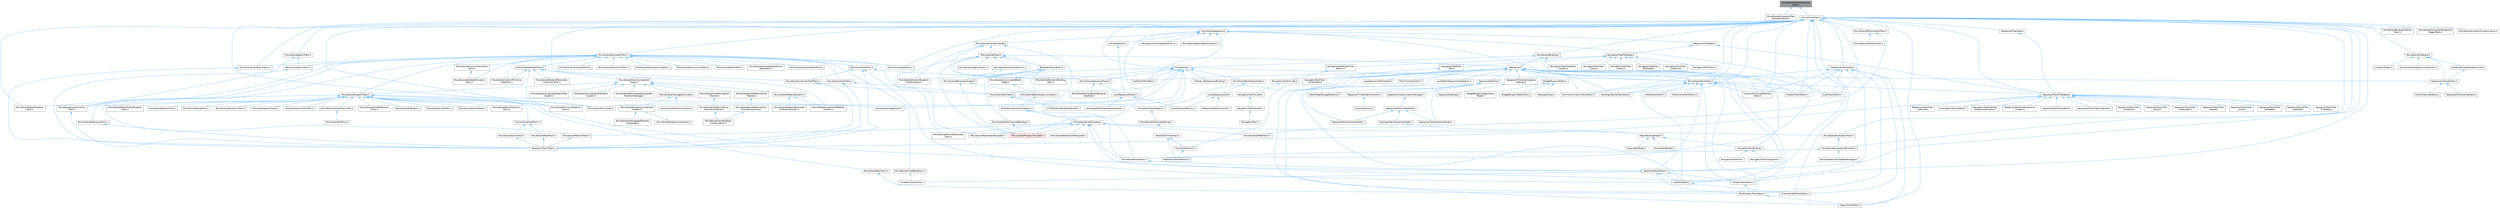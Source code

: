digraph "MovieSceneTrackEvaluationField.h"
{
 // INTERACTIVE_SVG=YES
 // LATEX_PDF_SIZE
  bgcolor="transparent";
  edge [fontname=Helvetica,fontsize=10,labelfontname=Helvetica,labelfontsize=10];
  node [fontname=Helvetica,fontsize=10,shape=box,height=0.2,width=0.4];
  Node1 [id="Node000001",label="MovieSceneTrackEvaluation\lField.h",height=0.2,width=0.4,color="gray40", fillcolor="grey60", style="filled", fontcolor="black",tooltip=" "];
  Node1 -> Node2 [id="edge1_Node000001_Node000002",dir="back",color="steelblue1",style="solid",tooltip=" "];
  Node2 [id="Node000002",label="MovieSceneEvaluationTree\lPopulationRules.h",height=0.2,width=0.4,color="grey40", fillcolor="white", style="filled",URL="$dc/dcc/MovieSceneEvaluationTreePopulationRules_8h.html",tooltip=" "];
  Node1 -> Node3 [id="edge2_Node000001_Node000003",dir="back",color="steelblue1",style="solid",tooltip=" "];
  Node3 [id="Node000003",label="MovieSceneTrack.h",height=0.2,width=0.4,color="grey40", fillcolor="white", style="filled",URL="$d6/db2/MovieSceneTrack_8h.html",tooltip=" "];
  Node3 -> Node4 [id="edge3_Node000003_Node000004",dir="back",color="steelblue1",style="solid",tooltip=" "];
  Node4 [id="Node000004",label="AudioTrackEditor.h",height=0.2,width=0.4,color="grey40", fillcolor="white", style="filled",URL="$dd/d96/AudioTrackEditor_8h.html",tooltip=" "];
  Node3 -> Node5 [id="edge4_Node000003_Node000005",dir="back",color="steelblue1",style="solid",tooltip=" "];
  Node5 [id="Node000005",label="BindingLifetimeTrackEditor.h",height=0.2,width=0.4,color="grey40", fillcolor="white", style="filled",URL="$db/d3c/BindingLifetimeTrackEditor_8h.html",tooltip=" "];
  Node3 -> Node6 [id="edge5_Node000003_Node000006",dir="back",color="steelblue1",style="solid",tooltip=" "];
  Node6 [id="Node000006",label="CinematicShotTrackEditor.h",height=0.2,width=0.4,color="grey40", fillcolor="white", style="filled",URL="$d3/d0c/CinematicShotTrackEditor_8h.html",tooltip=" "];
  Node3 -> Node7 [id="edge6_Node000003_Node000007",dir="back",color="steelblue1",style="solid",tooltip=" "];
  Node7 [id="Node000007",label="CommonAnimationTrackEditor.h",height=0.2,width=0.4,color="grey40", fillcolor="white", style="filled",URL="$d9/d6e/CommonAnimationTrackEditor_8h.html",tooltip=" "];
  Node3 -> Node8 [id="edge7_Node000003_Node000008",dir="back",color="steelblue1",style="solid",tooltip=" "];
  Node8 [id="Node000008",label="CustomPrimitiveDataTrack\lEditor.h",height=0.2,width=0.4,color="grey40", fillcolor="white", style="filled",URL="$dc/d8f/CustomPrimitiveDataTrackEditor_8h.html",tooltip=" "];
  Node3 -> Node9 [id="edge8_Node000003_Node000009",dir="back",color="steelblue1",style="solid",tooltip=" "];
  Node9 [id="Node000009",label="ISequencerTrackEditor.h",height=0.2,width=0.4,color="grey40", fillcolor="white", style="filled",URL="$df/dca/ISequencerTrackEditor_8h.html",tooltip=" "];
  Node9 -> Node4 [id="edge9_Node000009_Node000004",dir="back",color="steelblue1",style="solid",tooltip=" "];
  Node9 -> Node10 [id="edge10_Node000009_Node000010",dir="back",color="steelblue1",style="solid",tooltip=" "];
  Node10 [id="Node000010",label="BoolPropertyTrackEditor.h",height=0.2,width=0.4,color="grey40", fillcolor="white", style="filled",URL="$db/d07/BoolPropertyTrackEditor_8h.html",tooltip=" "];
  Node10 -> Node11 [id="edge11_Node000010_Node000011",dir="back",color="steelblue1",style="solid",tooltip=" "];
  Node11 [id="Node000011",label="SpawnTrackEditor.h",height=0.2,width=0.4,color="grey40", fillcolor="white", style="filled",URL="$d5/dac/SpawnTrackEditor_8h.html",tooltip=" "];
  Node9 -> Node6 [id="edge12_Node000009_Node000006",dir="back",color="steelblue1",style="solid",tooltip=" "];
  Node9 -> Node8 [id="edge13_Node000009_Node000008",dir="back",color="steelblue1",style="solid",tooltip=" "];
  Node9 -> Node12 [id="edge14_Node000009_Node000012",dir="back",color="steelblue1",style="solid",tooltip=" "];
  Node12 [id="Node000012",label="MaterialTrackEditor.h",height=0.2,width=0.4,color="grey40", fillcolor="white", style="filled",URL="$d1/d9f/MaterialTrackEditor_8h.html",tooltip=" "];
  Node9 -> Node13 [id="edge15_Node000009_Node000013",dir="back",color="steelblue1",style="solid",tooltip=" "];
  Node13 [id="Node000013",label="MovieSceneTrackEditor.h",height=0.2,width=0.4,color="grey40", fillcolor="white", style="filled",URL="$db/d6c/MovieSceneTrackEditor_8h.html",tooltip=" "];
  Node13 -> Node4 [id="edge16_Node000013_Node000004",dir="back",color="steelblue1",style="solid",tooltip=" "];
  Node13 -> Node5 [id="edge17_Node000013_Node000005",dir="back",color="steelblue1",style="solid",tooltip=" "];
  Node13 -> Node14 [id="edge18_Node000013_Node000014",dir="back",color="steelblue1",style="solid",tooltip=" "];
  Node14 [id="Node000014",label="ChaosCacheTrackEditor.h",height=0.2,width=0.4,color="grey40", fillcolor="white", style="filled",URL="$db/d36/ChaosCacheTrackEditor_8h.html",tooltip=" "];
  Node13 -> Node7 [id="edge19_Node000013_Node000007",dir="back",color="steelblue1",style="solid",tooltip=" "];
  Node13 -> Node8 [id="edge20_Node000013_Node000008",dir="back",color="steelblue1",style="solid",tooltip=" "];
  Node13 -> Node15 [id="edge21_Node000013_Node000015",dir="back",color="steelblue1",style="solid",tooltip=" "];
  Node15 [id="Node000015",label="KeyframeTrackEditor.h",height=0.2,width=0.4,color="grey40", fillcolor="white", style="filled",URL="$dd/d47/KeyframeTrackEditor_8h.html",tooltip=" "];
  Node15 -> Node10 [id="edge22_Node000015_Node000010",dir="back",color="steelblue1",style="solid",tooltip=" "];
  Node15 -> Node16 [id="edge23_Node000015_Node000016",dir="back",color="steelblue1",style="solid",tooltip=" "];
  Node16 [id="Node000016",label="PropertyTrackEditor.h",height=0.2,width=0.4,color="grey40", fillcolor="white", style="filled",URL="$da/d9a/PropertyTrackEditor_8h.html",tooltip=" "];
  Node16 -> Node10 [id="edge24_Node000016_Node000010",dir="back",color="steelblue1",style="solid",tooltip=" "];
  Node15 -> Node17 [id="edge25_Node000015_Node000017",dir="back",color="steelblue1",style="solid",tooltip=" "];
  Node17 [id="Node000017",label="SubTrackEditor.h",height=0.2,width=0.4,color="grey40", fillcolor="white", style="filled",URL="$d8/d5b/SubTrackEditor_8h.html",tooltip=" "];
  Node17 -> Node6 [id="edge26_Node000017_Node000006",dir="back",color="steelblue1",style="solid",tooltip=" "];
  Node15 -> Node18 [id="edge27_Node000015_Node000018",dir="back",color="steelblue1",style="solid",tooltip=" "];
  Node18 [id="Node000018",label="TimeWarpTrackEditor.h",height=0.2,width=0.4,color="grey40", fillcolor="white", style="filled",URL="$dc/d2e/TimeWarpTrackEditor_8h.html",tooltip=" "];
  Node13 -> Node12 [id="edge28_Node000013_Node000012",dir="back",color="steelblue1",style="solid",tooltip=" "];
  Node13 -> Node19 [id="edge29_Node000013_Node000019",dir="back",color="steelblue1",style="solid",tooltip=" "];
  Node19 [id="Node000019",label="MediaTrackEditor.h",height=0.2,width=0.4,color="grey40", fillcolor="white", style="filled",URL="$d0/d41/MediaTrackEditor_8h.html",tooltip=" "];
  Node13 -> Node16 [id="edge30_Node000013_Node000016",dir="back",color="steelblue1",style="solid",tooltip=" "];
  Node13 -> Node20 [id="edge31_Node000013_Node000020",dir="back",color="steelblue1",style="solid",tooltip=" "];
  Node20 [id="Node000020",label="SequencerTrackFilterBase.h",height=0.2,width=0.4,color="grey40", fillcolor="white", style="filled",URL="$d8/def/Filters_2SequencerTrackFilterBase_8h.html",tooltip=" "];
  Node20 -> Node21 [id="edge32_Node000020_Node000021",dir="back",color="steelblue1",style="solid",tooltip=" "];
  Node21 [id="Node000021",label="NavigationToolFilterBar.h",height=0.2,width=0.4,color="grey40", fillcolor="white", style="filled",URL="$df/d14/NavigationToolFilterBar_8h.html",tooltip=" "];
  Node20 -> Node22 [id="edge33_Node000020_Node000022",dir="back",color="steelblue1",style="solid",tooltip=" "];
  Node22 [id="Node000022",label="NavigationToolFilterText\lExpressionContext.h",height=0.2,width=0.4,color="grey40", fillcolor="white", style="filled",URL="$d8/dd2/NavigationToolFilterTextExpressionContext_8h.html",tooltip=" "];
  Node20 -> Node23 [id="edge34_Node000020_Node000023",dir="back",color="steelblue1",style="solid",tooltip=" "];
  Node23 [id="Node000023",label="SequencerTextFilterExpression\lContext.h",height=0.2,width=0.4,color="grey40", fillcolor="white", style="filled",URL="$d0/d9f/SequencerTextFilterExpressionContext_8h.html",tooltip=" "];
  Node20 -> Node24 [id="edge35_Node000020_Node000024",dir="back",color="steelblue1",style="solid",tooltip=" "];
  Node24 [id="Node000024",label="SequencerTrackFilterBase.h",height=0.2,width=0.4,color="grey40", fillcolor="white", style="filled",URL="$d8/d4d/SequencerTrackFilterBase_8h.html",tooltip=" "];
  Node20 -> Node25 [id="edge36_Node000020_Node000025",dir="back",color="steelblue1",style="solid",tooltip=" "];
  Node25 [id="Node000025",label="SequencerTrackFilterCollection.h",height=0.2,width=0.4,color="grey40", fillcolor="white", style="filled",URL="$d8/de2/SequencerTrackFilterCollection_8h.html",tooltip=" "];
  Node20 -> Node26 [id="edge37_Node000020_Node000026",dir="back",color="steelblue1",style="solid",tooltip=" "];
  Node26 [id="Node000026",label="SequencerTrackFilter\l_Condition.h",height=0.2,width=0.4,color="grey40", fillcolor="white", style="filled",URL="$df/d17/SequencerTrackFilter__Condition_8h.html",tooltip=" "];
  Node20 -> Node27 [id="edge38_Node000020_Node000027",dir="back",color="steelblue1",style="solid",tooltip=" "];
  Node27 [id="Node000027",label="SequencerTrackFilter\l_Group.h",height=0.2,width=0.4,color="grey40", fillcolor="white", style="filled",URL="$da/dea/SequencerTrackFilter__Group_8h.html",tooltip=" "];
  Node20 -> Node28 [id="edge39_Node000020_Node000028",dir="back",color="steelblue1",style="solid",tooltip=" "];
  Node28 [id="Node000028",label="SequencerTrackFilter\l_HideIsolate.h",height=0.2,width=0.4,color="grey40", fillcolor="white", style="filled",URL="$d3/d55/SequencerTrackFilter__HideIsolate_8h.html",tooltip=" "];
  Node20 -> Node29 [id="edge40_Node000020_Node000029",dir="back",color="steelblue1",style="solid",tooltip=" "];
  Node29 [id="Node000029",label="SequencerTrackFilter\l_Keyed.h",height=0.2,width=0.4,color="grey40", fillcolor="white", style="filled",URL="$d4/d2d/SequencerTrackFilter__Keyed_8h.html",tooltip=" "];
  Node20 -> Node30 [id="edge41_Node000020_Node000030",dir="back",color="steelblue1",style="solid",tooltip=" "];
  Node30 [id="Node000030",label="SequencerTrackFilter\l_Level.h",height=0.2,width=0.4,color="grey40", fillcolor="white", style="filled",URL="$d2/d6c/SequencerTrackFilter__Level_8h.html",tooltip=" "];
  Node20 -> Node31 [id="edge42_Node000020_Node000031",dir="back",color="steelblue1",style="solid",tooltip=" "];
  Node31 [id="Node000031",label="SequencerTrackFilter\l_Modified.h",height=0.2,width=0.4,color="grey40", fillcolor="white", style="filled",URL="$d0/dd9/SequencerTrackFilter__Modified_8h.html",tooltip=" "];
  Node20 -> Node32 [id="edge43_Node000020_Node000032",dir="back",color="steelblue1",style="solid",tooltip=" "];
  Node32 [id="Node000032",label="SequencerTrackFilter\l_Selected.h",height=0.2,width=0.4,color="grey40", fillcolor="white", style="filled",URL="$dc/d54/SequencerTrackFilter__Selected_8h.html",tooltip=" "];
  Node20 -> Node33 [id="edge44_Node000020_Node000033",dir="back",color="steelblue1",style="solid",tooltip=" "];
  Node33 [id="Node000033",label="SequencerTrackFilter\l_TimeWarp.h",height=0.2,width=0.4,color="grey40", fillcolor="white", style="filled",URL="$d6/dd0/SequencerTrackFilter__TimeWarp_8h.html",tooltip=" "];
  Node20 -> Node34 [id="edge45_Node000020_Node000034",dir="back",color="steelblue1",style="solid",tooltip=" "];
  Node34 [id="Node000034",label="SequencerTrackFilter\l_Unbound.h",height=0.2,width=0.4,color="grey40", fillcolor="white", style="filled",URL="$d0/dd1/SequencerTrackFilter__Unbound_8h.html",tooltip=" "];
  Node20 -> Node35 [id="edge46_Node000020_Node000035",dir="back",color="steelblue1",style="solid",tooltip=" "];
  Node35 [id="Node000035",label="SequencerTrackFilters.h",height=0.2,width=0.4,color="grey40", fillcolor="white", style="filled",URL="$df/d72/SequencerTrackFilters_8h.html",tooltip=" "];
  Node13 -> Node17 [id="edge47_Node000013_Node000017",dir="back",color="steelblue1",style="solid",tooltip=" "];
  Node9 -> Node11 [id="edge48_Node000009_Node000011",dir="back",color="steelblue1",style="solid",tooltip=" "];
  Node9 -> Node17 [id="edge49_Node000009_Node000017",dir="back",color="steelblue1",style="solid",tooltip=" "];
  Node3 -> Node15 [id="edge50_Node000003_Node000015",dir="back",color="steelblue1",style="solid",tooltip=" "];
  Node3 -> Node12 [id="edge51_Node000003_Node000012",dir="back",color="steelblue1",style="solid",tooltip=" "];
  Node3 -> Node36 [id="edge52_Node000003_Node000036",dir="back",color="steelblue1",style="solid",tooltip=" "];
  Node36 [id="Node000036",label="MovieScene.h",height=0.2,width=0.4,color="grey40", fillcolor="white", style="filled",URL="$df/da9/MovieScene_8h.html",tooltip=" "];
  Node36 -> Node37 [id="edge53_Node000036_Node000037",dir="back",color="steelblue1",style="solid",tooltip=" "];
  Node37 [id="Node000037",label="FCPXMLMovieSceneTranslator.h",height=0.2,width=0.4,color="grey40", fillcolor="white", style="filled",URL="$d2/d93/FCPXMLMovieSceneTranslator_8h.html",tooltip=" "];
  Node36 -> Node38 [id="edge54_Node000036_Node000038",dir="back",color="steelblue1",style="solid",tooltip=" "];
  Node38 [id="Node000038",label="K2Node_GetSequenceBinding.h",height=0.2,width=0.4,color="grey40", fillcolor="white", style="filled",URL="$dc/d62/K2Node__GetSequenceBinding_8h.html",tooltip=" "];
  Node36 -> Node39 [id="edge55_Node000036_Node000039",dir="back",color="steelblue1",style="solid",tooltip=" "];
  Node39 [id="Node000039",label="MovieSceneBindingOverrides.h",height=0.2,width=0.4,color="grey40", fillcolor="white", style="filled",URL="$d4/d8c/MovieSceneBindingOverrides_8h.html",tooltip=" "];
  Node39 -> Node40 [id="edge56_Node000039_Node000040",dir="back",color="steelblue1",style="solid",tooltip=" "];
  Node40 [id="Node000040",label="LevelSequenceActor.h",height=0.2,width=0.4,color="grey40", fillcolor="white", style="filled",URL="$dd/d4d/LevelSequenceActor_8h.html",tooltip=" "];
  Node40 -> Node41 [id="edge57_Node000040_Node000041",dir="back",color="steelblue1",style="solid",tooltip=" "];
  Node41 [id="Node000041",label="LevelSequenceBurnIn.h",height=0.2,width=0.4,color="grey40", fillcolor="white", style="filled",URL="$d2/d6b/LevelSequenceBurnIn_8h.html",tooltip=" "];
  Node40 -> Node42 [id="edge58_Node000040_Node000042",dir="back",color="steelblue1",style="solid",tooltip=" "];
  Node42 [id="Node000042",label="SequenceMediaController.h",height=0.2,width=0.4,color="grey40", fillcolor="white", style="filled",URL="$de/d88/SequenceMediaController_8h.html",tooltip=" "];
  Node36 -> Node43 [id="edge59_Node000036_Node000043",dir="back",color="steelblue1",style="solid",tooltip=" "];
  Node43 [id="Node000043",label="MovieSceneDirectorBlueprint\lConditionUtils.h",height=0.2,width=0.4,color="grey40", fillcolor="white", style="filled",URL="$d4/d8a/MovieSceneDirectorBlueprintConditionUtils_8h.html",tooltip=" "];
  Node36 -> Node44 [id="edge60_Node000036_Node000044",dir="back",color="steelblue1",style="solid",tooltip=" "];
  Node44 [id="Node000044",label="MovieSceneDynamicBinding\lUtils.h",height=0.2,width=0.4,color="grey40", fillcolor="white", style="filled",URL="$df/dce/MovieSceneDynamicBindingUtils_8h.html",tooltip=" "];
  Node36 -> Node45 [id="edge61_Node000036_Node000045",dir="back",color="steelblue1",style="solid",tooltip=" "];
  Node45 [id="Node000045",label="MovieSceneEnumTrack.h",height=0.2,width=0.4,color="grey40", fillcolor="white", style="filled",URL="$d6/d95/MovieSceneEnumTrack_8h.html",tooltip=" "];
  Node36 -> Node46 [id="edge62_Node000036_Node000046",dir="back",color="steelblue1",style="solid",tooltip=" "];
  Node46 [id="Node000046",label="MovieSceneIntegerTrack.h",height=0.2,width=0.4,color="grey40", fillcolor="white", style="filled",URL="$d9/d1a/MovieSceneIntegerTrack_8h.html",tooltip=" "];
  Node36 -> Node47 [id="edge63_Node000036_Node000047",dir="back",color="steelblue1",style="solid",tooltip=" "];
  Node47 [id="Node000047",label="MovieSceneSequencePlayer.h",height=0.2,width=0.4,color="grey40", fillcolor="white", style="filled",URL="$d3/d08/MovieSceneSequencePlayer_8h.html",tooltip=" "];
  Node47 -> Node48 [id="edge64_Node000047_Node000048",dir="back",color="steelblue1",style="solid",tooltip=" "];
  Node48 [id="Node000048",label="LevelSequencePlayer.h",height=0.2,width=0.4,color="grey40", fillcolor="white", style="filled",URL="$d0/d5e/LevelSequencePlayer_8h.html",tooltip=" "];
  Node48 -> Node49 [id="edge65_Node000048_Node000049",dir="back",color="steelblue1",style="solid",tooltip=" "];
  Node49 [id="Node000049",label="AutomatedLevelSequenceCapture.h",height=0.2,width=0.4,color="grey40", fillcolor="white", style="filled",URL="$d4/d3e/AutomatedLevelSequenceCapture_8h.html",tooltip=" "];
  Node48 -> Node41 [id="edge66_Node000048_Node000041",dir="back",color="steelblue1",style="solid",tooltip=" "];
  Node47 -> Node50 [id="edge67_Node000047_Node000050",dir="back",color="steelblue1",style="solid",tooltip=" "];
  Node50 [id="Node000050",label="MovieSceneBindingEventReceiver\lInterface.h",height=0.2,width=0.4,color="grey40", fillcolor="white", style="filled",URL="$df/d39/MovieSceneBindingEventReceiverInterface_8h.html",tooltip=" "];
  Node36 -> Node13 [id="edge68_Node000036_Node000013",dir="back",color="steelblue1",style="solid",tooltip=" "];
  Node36 -> Node51 [id="edge69_Node000036_Node000051",dir="back",color="steelblue1",style="solid",tooltip=" "];
  Node51 [id="Node000051",label="MovieSceneTranslator.h",height=0.2,width=0.4,color="grey40", fillcolor="white", style="filled",URL="$d2/d49/MovieSceneTranslator_8h.html",tooltip=" "];
  Node51 -> Node37 [id="edge70_Node000051_Node000037",dir="back",color="steelblue1",style="solid",tooltip=" "];
  Node51 -> Node52 [id="edge71_Node000051_Node000052",dir="back",color="steelblue1",style="solid",tooltip=" "];
  Node52 [id="Node000052",label="MovieSceneToolHelpers.h",height=0.2,width=0.4,color="grey40", fillcolor="white", style="filled",URL="$d4/d0e/MovieSceneToolHelpers_8h.html",tooltip=" "];
  Node52 -> Node53 [id="edge72_Node000052_Node000053",dir="back",color="steelblue1",style="solid",tooltip=" "];
  Node53 [id="Node000053",label="MovieSceneToolsUserSettings.h",height=0.2,width=0.4,color="grey40", fillcolor="white", style="filled",URL="$d5/dab/MovieSceneToolsUserSettings_8h.html",tooltip=" "];
  Node53 -> Node54 [id="edge73_Node000053_Node000054",dir="back",color="steelblue1",style="solid",tooltip=" "];
  Node54 [id="Node000054",label="TrackEditorThumbnail.h",height=0.2,width=0.4,color="grey40", fillcolor="white", style="filled",URL="$d6/d44/TrackEditorThumbnail_8h.html",tooltip=" "];
  Node54 -> Node55 [id="edge74_Node000054_Node000055",dir="back",color="steelblue1",style="solid",tooltip=" "];
  Node55 [id="Node000055",label="MediaThumbnailSection.h",height=0.2,width=0.4,color="grey40", fillcolor="white", style="filled",URL="$d8/dfe/MediaThumbnailSection_8h.html",tooltip=" "];
  Node54 -> Node56 [id="edge75_Node000054_Node000056",dir="back",color="steelblue1",style="solid",tooltip=" "];
  Node56 [id="Node000056",label="ThumbnailSection.h",height=0.2,width=0.4,color="grey40", fillcolor="white", style="filled",URL="$de/daf/ThumbnailSection_8h.html",tooltip=" "];
  Node56 -> Node55 [id="edge76_Node000056_Node000055",dir="back",color="steelblue1",style="solid",tooltip=" "];
  Node36 -> Node57 [id="edge77_Node000036_Node000057",dir="back",color="steelblue1",style="solid",tooltip=" "];
  Node57 [id="Node000057",label="SubTrackEditorBase.h",height=0.2,width=0.4,color="grey40", fillcolor="white", style="filled",URL="$db/d33/SubTrackEditorBase_8h.html",tooltip=" "];
  Node3 -> Node58 [id="edge78_Node000003_Node000058",dir="back",color="steelblue1",style="solid",tooltip=" "];
  Node58 [id="Node000058",label="MovieScene3DConstraintTrack.h",height=0.2,width=0.4,color="grey40", fillcolor="white", style="filled",URL="$d7/d73/MovieScene3DConstraintTrack_8h.html",tooltip=" "];
  Node58 -> Node59 [id="edge79_Node000058_Node000059",dir="back",color="steelblue1",style="solid",tooltip=" "];
  Node59 [id="Node000059",label="MovieScene3DAttachTrack.h",height=0.2,width=0.4,color="grey40", fillcolor="white", style="filled",URL="$d2/d53/MovieScene3DAttachTrack_8h.html",tooltip=" "];
  Node58 -> Node60 [id="edge80_Node000058_Node000060",dir="back",color="steelblue1",style="solid",tooltip=" "];
  Node60 [id="Node000060",label="MovieScene3DPathTrack.h",height=0.2,width=0.4,color="grey40", fillcolor="white", style="filled",URL="$d3/d57/MovieScene3DPathTrack_8h.html",tooltip=" "];
  Node3 -> Node61 [id="edge81_Node000003_Node000061",dir="back",color="steelblue1",style="solid",tooltip=" "];
  Node61 [id="Node000061",label="MovieSceneBinding.h",height=0.2,width=0.4,color="grey40", fillcolor="white", style="filled",URL="$db/dc8/MovieSceneBinding_8h.html",tooltip=" "];
  Node61 -> Node62 [id="edge82_Node000061_Node000062",dir="back",color="steelblue1",style="solid",tooltip=" "];
  Node62 [id="Node000062",label="ISequencer.h",height=0.2,width=0.4,color="grey40", fillcolor="white", style="filled",URL="$d7/d1d/ISequencer_8h.html",tooltip=" "];
  Node62 -> Node4 [id="edge83_Node000062_Node000004",dir="back",color="steelblue1",style="solid",tooltip=" "];
  Node62 -> Node5 [id="edge84_Node000062_Node000005",dir="back",color="steelblue1",style="solid",tooltip=" "];
  Node62 -> Node10 [id="edge85_Node000062_Node000010",dir="back",color="steelblue1",style="solid",tooltip=" "];
  Node62 -> Node6 [id="edge86_Node000062_Node000006",dir="back",color="steelblue1",style="solid",tooltip=" "];
  Node62 -> Node7 [id="edge87_Node000062_Node000007",dir="back",color="steelblue1",style="solid",tooltip=" "];
  Node62 -> Node8 [id="edge88_Node000062_Node000008",dir="back",color="steelblue1",style="solid",tooltip=" "];
  Node62 -> Node63 [id="edge89_Node000062_Node000063",dir="back",color="steelblue1",style="solid",tooltip=" "];
  Node63 [id="Node000063",label="ISequencerModule.h",height=0.2,width=0.4,color="grey40", fillcolor="white", style="filled",URL="$d7/d3b/ISequencerModule_8h.html",tooltip=" "];
  Node63 -> Node64 [id="edge90_Node000063_Node000064",dir="back",color="steelblue1",style="solid",tooltip=" "];
  Node64 [id="Node000064",label="SequencerCustomizationManager.h",height=0.2,width=0.4,color="grey40", fillcolor="white", style="filled",URL="$dd/dea/SequencerCustomizationManager_8h.html",tooltip=" "];
  Node64 -> Node65 [id="edge91_Node000064_Node000065",dir="back",color="steelblue1",style="solid",tooltip=" "];
  Node65 [id="Node000065",label="SequencerEditorViewModel.h",height=0.2,width=0.4,color="grey40", fillcolor="white", style="filled",URL="$da/d57/SequencerEditorViewModel_8h.html",tooltip=" "];
  Node65 -> Node66 [id="edge92_Node000065_Node000066",dir="back",color="steelblue1",style="solid",tooltip=" "];
  Node66 [id="Node000066",label="BindingLifetimeOverlayModel.h",height=0.2,width=0.4,color="grey40", fillcolor="white", style="filled",URL="$d2/d69/BindingLifetimeOverlayModel_8h.html",tooltip=" "];
  Node66 -> Node67 [id="edge93_Node000066_Node000067",dir="back",color="steelblue1",style="solid",tooltip=" "];
  Node67 [id="Node000067",label="ObjectBindingModel.h",height=0.2,width=0.4,color="grey40", fillcolor="white", style="filled",URL="$de/dbc/ObjectBindingModel_8h.html",tooltip=" "];
  Node67 -> Node68 [id="edge94_Node000067_Node000068",dir="back",color="steelblue1",style="solid",tooltip=" "];
  Node68 [id="Node000068",label="NavigationToolBinding.h",height=0.2,width=0.4,color="grey40", fillcolor="white", style="filled",URL="$d0/db5/NavigationToolBinding_8h.html",tooltip=" "];
  Node68 -> Node69 [id="edge95_Node000068_Node000069",dir="back",color="steelblue1",style="solid",tooltip=" "];
  Node69 [id="Node000069",label="NavigationToolActor.h",height=0.2,width=0.4,color="grey40", fillcolor="white", style="filled",URL="$d6/da8/NavigationToolActor_8h.html",tooltip=" "];
  Node68 -> Node70 [id="edge96_Node000068_Node000070",dir="back",color="steelblue1",style="solid",tooltip=" "];
  Node70 [id="Node000070",label="NavigationToolComponent.h",height=0.2,width=0.4,color="grey40", fillcolor="white", style="filled",URL="$d7/dfc/NavigationToolComponent_8h.html",tooltip=" "];
  Node67 -> Node71 [id="edge97_Node000067_Node000071",dir="back",color="steelblue1",style="solid",tooltip=" "];
  Node71 [id="Node000071",label="PossessableModel.h",height=0.2,width=0.4,color="grey40", fillcolor="white", style="filled",URL="$d5/d01/PossessableModel_8h.html",tooltip=" "];
  Node67 -> Node72 [id="edge98_Node000067_Node000072",dir="back",color="steelblue1",style="solid",tooltip=" "];
  Node72 [id="Node000072",label="SpawnableModel.h",height=0.2,width=0.4,color="grey40", fillcolor="white", style="filled",URL="$d0/dd5/SpawnableModel_8h.html",tooltip=" "];
  Node65 -> Node73 [id="edge99_Node000065_Node000073",dir="back",color="steelblue1",style="solid",tooltip=" "];
  Node73 [id="Node000073",label="SequencerOutlinerViewModel.h",height=0.2,width=0.4,color="grey40", fillcolor="white", style="filled",URL="$da/d12/SequencerOutlinerViewModel_8h.html",tooltip=" "];
  Node65 -> Node74 [id="edge100_Node000065_Node000074",dir="back",color="steelblue1",style="solid",tooltip=" "];
  Node74 [id="Node000074",label="SequencerTrackAreaViewModel.h",height=0.2,width=0.4,color="grey40", fillcolor="white", style="filled",URL="$d9/dd2/SequencerTrackAreaViewModel_8h.html",tooltip=" "];
  Node63 -> Node73 [id="edge101_Node000063_Node000073",dir="back",color="steelblue1",style="solid",tooltip=" "];
  Node63 -> Node75 [id="edge102_Node000063_Node000075",dir="back",color="steelblue1",style="solid",tooltip=" "];
  Node75 [id="Node000075",label="SequencerTimeSliderController.h",height=0.2,width=0.4,color="grey40", fillcolor="white", style="filled",URL="$d3/d54/SequencerTimeSliderController_8h.html",tooltip=" "];
  Node75 -> Node76 [id="edge103_Node000075_Node000076",dir="back",color="steelblue1",style="solid",tooltip=" "];
  Node76 [id="Node000076",label="IClockExtension.h",height=0.2,width=0.4,color="grey40", fillcolor="white", style="filled",URL="$d1/d52/IClockExtension_8h.html",tooltip=" "];
  Node63 -> Node74 [id="edge104_Node000063_Node000074",dir="back",color="steelblue1",style="solid",tooltip=" "];
  Node63 -> Node77 [id="edge105_Node000063_Node000077",dir="back",color="steelblue1",style="solid",tooltip=" "];
  Node77 [id="Node000077",label="TrackModelStorageExtension.h",height=0.2,width=0.4,color="grey40", fillcolor="white", style="filled",URL="$d8/d98/TrackModelStorageExtension_8h.html",tooltip=" "];
  Node62 -> Node15 [id="edge106_Node000062_Node000015",dir="back",color="steelblue1",style="solid",tooltip=" "];
  Node62 -> Node78 [id="edge107_Node000062_Node000078",dir="back",color="steelblue1",style="solid",tooltip=" "];
  Node78 [id="Node000078",label="LevelEditorSequencerIntegration.h",height=0.2,width=0.4,color="grey40", fillcolor="white", style="filled",URL="$d5/d15/LevelEditorSequencerIntegration_8h.html",tooltip=" "];
  Node62 -> Node79 [id="edge108_Node000062_Node000079",dir="back",color="steelblue1",style="solid",tooltip=" "];
  Node79 [id="Node000079",label="LevelSequenceFBXInterop.h",height=0.2,width=0.4,color="grey40", fillcolor="white", style="filled",URL="$d7/d4f/LevelSequenceFBXInterop_8h.html",tooltip=" "];
  Node62 -> Node12 [id="edge109_Node000062_Node000012",dir="back",color="steelblue1",style="solid",tooltip=" "];
  Node62 -> Node52 [id="edge110_Node000062_Node000052",dir="back",color="steelblue1",style="solid",tooltip=" "];
  Node62 -> Node13 [id="edge111_Node000062_Node000013",dir="back",color="steelblue1",style="solid",tooltip=" "];
  Node62 -> Node16 [id="edge112_Node000062_Node000016",dir="back",color="steelblue1",style="solid",tooltip=" "];
  Node62 -> Node80 [id="edge113_Node000062_Node000080",dir="back",color="steelblue1",style="solid",tooltip=" "];
  Node80 [id="Node000080",label="SequencerChannelTraits.h",height=0.2,width=0.4,color="grey40", fillcolor="white", style="filled",URL="$d6/db9/SequencerChannelTraits_8h.html",tooltip=" "];
  Node80 -> Node81 [id="edge114_Node000080_Node000081",dir="back",color="steelblue1",style="solid",tooltip=" "];
  Node81 [id="Node000081",label="BuiltInChannelEditors.h",height=0.2,width=0.4,color="grey40", fillcolor="white", style="filled",URL="$df/daf/BuiltInChannelEditors_8h.html",tooltip=" "];
  Node80 -> Node82 [id="edge115_Node000080_Node000082",dir="back",color="steelblue1",style="solid",tooltip=" "];
  Node82 [id="Node000082",label="SequencerChannelInterface.h",height=0.2,width=0.4,color="grey40", fillcolor="white", style="filled",URL="$da/d51/SequencerChannelInterface_8h.html",tooltip=" "];
  Node62 -> Node83 [id="edge116_Node000062_Node000083",dir="back",color="steelblue1",style="solid",tooltip=" "];
  Node83 [id="Node000083",label="SequencerThumbnailCapture\lSettings.h",height=0.2,width=0.4,color="grey40", fillcolor="white", style="filled",URL="$de/d05/SequencerThumbnailCaptureSettings_8h.html",tooltip=" "];
  Node83 -> Node84 [id="edge117_Node000083_Node000084",dir="back",color="steelblue1",style="solid",tooltip=" "];
  Node84 [id="Node000084",label="SequencerSettings.h",height=0.2,width=0.4,color="grey40", fillcolor="white", style="filled",URL="$d1/d46/SequencerSettings_8h.html",tooltip=" "];
  Node62 -> Node11 [id="edge118_Node000062_Node000011",dir="back",color="steelblue1",style="solid",tooltip=" "];
  Node62 -> Node17 [id="edge119_Node000062_Node000017",dir="back",color="steelblue1",style="solid",tooltip=" "];
  Node62 -> Node57 [id="edge120_Node000062_Node000057",dir="back",color="steelblue1",style="solid",tooltip=" "];
  Node62 -> Node56 [id="edge121_Node000062_Node000056",dir="back",color="steelblue1",style="solid",tooltip=" "];
  Node62 -> Node85 [id="edge122_Node000062_Node000085",dir="back",color="steelblue1",style="solid",tooltip=" "];
  Node85 [id="Node000085",label="TrackThumbnailUtils.h",height=0.2,width=0.4,color="grey40", fillcolor="white", style="filled",URL="$dc/df4/TrackThumbnailUtils_8h.html",tooltip=" "];
  Node62 -> Node86 [id="edge123_Node000062_Node000086",dir="back",color="steelblue1",style="solid",tooltip=" "];
  Node86 [id="Node000086",label="WidgetBlueprintEditor.h",height=0.2,width=0.4,color="grey40", fillcolor="white", style="filled",URL="$d6/d04/WidgetBlueprintEditor_8h.html",tooltip=" "];
  Node86 -> Node87 [id="edge124_Node000086_Node000087",dir="back",color="steelblue1",style="solid",tooltip=" "];
  Node87 [id="Node000087",label="SDesignerView.h",height=0.2,width=0.4,color="grey40", fillcolor="white", style="filled",URL="$d2/d14/SDesignerView_8h.html",tooltip=" "];
  Node86 -> Node88 [id="edge125_Node000086_Node000088",dir="back",color="steelblue1",style="solid",tooltip=" "];
  Node88 [id="Node000088",label="WidgetBlueprintApplication\lMode.h",height=0.2,width=0.4,color="grey40", fillcolor="white", style="filled",URL="$d3/d40/WidgetBlueprintApplicationMode_8h.html",tooltip=" "];
  Node86 -> Node89 [id="edge126_Node000086_Node000089",dir="back",color="steelblue1",style="solid",tooltip=" "];
  Node89 [id="Node000089",label="WidgetBlueprintEditorUtils.h",height=0.2,width=0.4,color="grey40", fillcolor="white", style="filled",URL="$d9/df7/WidgetBlueprintEditorUtils_8h.html",tooltip=" "];
  Node61 -> Node36 [id="edge127_Node000061_Node000036",dir="back",color="steelblue1",style="solid",tooltip=" "];
  Node61 -> Node68 [id="edge128_Node000061_Node000068",dir="back",color="steelblue1",style="solid",tooltip=" "];
  Node3 -> Node90 [id="edge129_Node000003_Node000090",dir="back",color="steelblue1",style="solid",tooltip=" "];
  Node90 [id="Node000090",label="MovieSceneBindingLifetime\lTrack.h",height=0.2,width=0.4,color="grey40", fillcolor="white", style="filled",URL="$d8/d77/MovieSceneBindingLifetimeTrack_8h.html",tooltip=" "];
  Node3 -> Node91 [id="edge130_Node000003_Node000091",dir="back",color="steelblue1",style="solid",tooltip=" "];
  Node91 [id="Node000091",label="MovieSceneCVarTrack.h",height=0.2,width=0.4,color="grey40", fillcolor="white", style="filled",URL="$d7/ddc/MovieSceneCVarTrack_8h.html",tooltip=" "];
  Node3 -> Node92 [id="edge131_Node000003_Node000092",dir="back",color="steelblue1",style="solid",tooltip=" "];
  Node92 [id="Node000092",label="MovieSceneCameraCutTrack.h",height=0.2,width=0.4,color="grey40", fillcolor="white", style="filled",URL="$d8/dbd/MovieSceneCameraCutTrack_8h.html",tooltip=" "];
  Node92 -> Node35 [id="edge132_Node000092_Node000035",dir="back",color="steelblue1",style="solid",tooltip=" "];
  Node3 -> Node93 [id="edge133_Node000003_Node000093",dir="back",color="steelblue1",style="solid",tooltip=" "];
  Node93 [id="Node000093",label="MovieSceneCameraShakeSource\lTriggerTrack.h",height=0.2,width=0.4,color="grey40", fillcolor="white", style="filled",URL="$d6/d3d/MovieSceneCameraShakeSourceTriggerTrack_8h.html",tooltip=" "];
  Node3 -> Node94 [id="edge134_Node000003_Node000094",dir="back",color="steelblue1",style="solid",tooltip=" "];
  Node94 [id="Node000094",label="MovieSceneCinematicShotTrack.h",height=0.2,width=0.4,color="grey40", fillcolor="white", style="filled",URL="$d6/d21/MovieSceneCinematicShotTrack_8h.html",tooltip=" "];
  Node94 -> Node51 [id="edge135_Node000094_Node000051",dir="back",color="steelblue1",style="solid",tooltip=" "];
  Node94 -> Node35 [id="edge136_Node000094_Node000035",dir="back",color="steelblue1",style="solid",tooltip=" "];
  Node3 -> Node95 [id="edge137_Node000003_Node000095",dir="back",color="steelblue1",style="solid",tooltip=" "];
  Node95 [id="Node000095",label="MovieSceneClipboard.h",height=0.2,width=0.4,color="grey40", fillcolor="white", style="filled",URL="$d4/dc7/MovieSceneClipboard_8h.html",tooltip=" "];
  Node95 -> Node96 [id="edge138_Node000095_Node000096",dir="back",color="steelblue1",style="solid",tooltip=" "];
  Node96 [id="Node000096",label="ClipboardTypes.h",height=0.2,width=0.4,color="grey40", fillcolor="white", style="filled",URL="$d2/dc6/ClipboardTypes_8h.html",tooltip=" "];
  Node95 -> Node97 [id="edge139_Node000095_Node000097",dir="back",color="steelblue1",style="solid",tooltip=" "];
  Node97 [id="Node000097",label="MovieSceneGameplayCueSections.h",height=0.2,width=0.4,color="grey40", fillcolor="white", style="filled",URL="$df/ded/MovieSceneGameplayCueSections_8h.html",tooltip=" "];
  Node95 -> Node80 [id="edge140_Node000095_Node000080",dir="back",color="steelblue1",style="solid",tooltip=" "];
  Node95 -> Node98 [id="edge141_Node000095_Node000098",dir="back",color="steelblue1",style="solid",tooltip=" "];
  Node98 [id="Node000098",label="SequencerClipboardReconciler.h",height=0.2,width=0.4,color="grey40", fillcolor="white", style="filled",URL="$d4/d9b/SequencerClipboardReconciler_8h.html",tooltip=" "];
  Node98 -> Node80 [id="edge142_Node000098_Node000080",dir="back",color="steelblue1",style="solid",tooltip=" "];
  Node3 -> Node99 [id="edge143_Node000003_Node000099",dir="back",color="steelblue1",style="solid",tooltip=" "];
  Node99 [id="Node000099",label="MovieSceneConditionCustomization.h",height=0.2,width=0.4,color="grey40", fillcolor="white", style="filled",URL="$db/d7d/MovieSceneConditionCustomization_8h.html",tooltip=" "];
  Node3 -> Node45 [id="edge144_Node000003_Node000045",dir="back",color="steelblue1",style="solid",tooltip=" "];
  Node3 -> Node100 [id="edge145_Node000003_Node000100",dir="back",color="steelblue1",style="solid",tooltip=" "];
  Node100 [id="Node000100",label="MovieSceneEvaluationTemplate.h",height=0.2,width=0.4,color="grey40", fillcolor="white", style="filled",URL="$d9/d34/MovieSceneEvaluationTemplate_8h.html",tooltip=" "];
  Node100 -> Node101 [id="edge146_Node000100_Node000101",dir="back",color="steelblue1",style="solid",tooltip=" "];
  Node101 [id="Node000101",label="MovieSceneCompiledDataManager.h",height=0.2,width=0.4,color="grey40", fillcolor="white", style="filled",URL="$d7/d59/MovieSceneCompiledDataManager_8h.html",tooltip=" "];
  Node100 -> Node102 [id="edge147_Node000100_Node000102",dir="back",color="steelblue1",style="solid",tooltip=" "];
  Node102 [id="Node000102",label="MovieSceneEvaluation.h",height=0.2,width=0.4,color="grey40", fillcolor="white", style="filled",URL="$dc/ded/MovieSceneEvaluation_8h.html",tooltip=" "];
  Node102 -> Node15 [id="edge148_Node000102_Node000015",dir="back",color="steelblue1",style="solid",tooltip=" "];
  Node3 -> Node103 [id="edge149_Node000003_Node000103",dir="back",color="steelblue1",style="solid",tooltip=" "];
  Node103 [id="Node000103",label="MovieSceneEvaluationTrack.h",height=0.2,width=0.4,color="grey40", fillcolor="white", style="filled",URL="$d1/de1/MovieSceneEvaluationTrack_8h.html",tooltip=" "];
  Node103 -> Node100 [id="edge150_Node000103_Node000100",dir="back",color="steelblue1",style="solid",tooltip=" "];
  Node3 -> Node104 [id="edge151_Node000003_Node000104",dir="back",color="steelblue1",style="solid",tooltip=" "];
  Node104 [id="Node000104",label="MovieSceneNameableTrack.h",height=0.2,width=0.4,color="grey40", fillcolor="white", style="filled",URL="$df/db3/MovieSceneNameableTrack_8h.html",tooltip=" "];
  Node104 -> Node105 [id="edge152_Node000104_Node000105",dir="back",color="steelblue1",style="solid",tooltip=" "];
  Node105 [id="Node000105",label="MovieSceneAudioTrack.h",height=0.2,width=0.4,color="grey40", fillcolor="white", style="filled",URL="$df/dc9/MovieSceneAudioTrack_8h.html",tooltip=" "];
  Node105 -> Node51 [id="edge153_Node000105_Node000051",dir="back",color="steelblue1",style="solid",tooltip=" "];
  Node105 -> Node35 [id="edge154_Node000105_Node000035",dir="back",color="steelblue1",style="solid",tooltip=" "];
  Node104 -> Node91 [id="edge155_Node000104_Node000091",dir="back",color="steelblue1",style="solid",tooltip=" "];
  Node104 -> Node92 [id="edge156_Node000104_Node000092",dir="back",color="steelblue1",style="solid",tooltip=" "];
  Node104 -> Node106 [id="edge157_Node000104_Node000106",dir="back",color="steelblue1",style="solid",tooltip=" "];
  Node106 [id="Node000106",label="MovieSceneCameraShakeSource\lShakeTrack.h",height=0.2,width=0.4,color="grey40", fillcolor="white", style="filled",URL="$da/d54/MovieSceneCameraShakeSourceShakeTrack_8h.html",tooltip=" "];
  Node104 -> Node107 [id="edge158_Node000104_Node000107",dir="back",color="steelblue1",style="solid",tooltip=" "];
  Node107 [id="Node000107",label="MovieSceneCameraShakeTrack.h",height=0.2,width=0.4,color="grey40", fillcolor="white", style="filled",URL="$d8/d91/MovieSceneCameraShakeTrack_8h.html",tooltip=" "];
  Node104 -> Node108 [id="edge159_Node000104_Node000108",dir="back",color="steelblue1",style="solid",tooltip=" "];
  Node108 [id="Node000108",label="MovieSceneChaosCacheTrack.h",height=0.2,width=0.4,color="grey40", fillcolor="white", style="filled",URL="$d8/d65/MovieSceneChaosCacheTrack_8h.html",tooltip=" "];
  Node104 -> Node109 [id="edge160_Node000104_Node000109",dir="back",color="steelblue1",style="solid",tooltip=" "];
  Node109 [id="Node000109",label="MovieSceneCommonAnimation\lTrack.h",height=0.2,width=0.4,color="grey40", fillcolor="white", style="filled",URL="$dd/d8e/MovieSceneCommonAnimationTrack_8h.html",tooltip=" "];
  Node109 -> Node110 [id="edge161_Node000109_Node000110",dir="back",color="steelblue1",style="solid",tooltip=" "];
  Node110 [id="Node000110",label="MovieSceneSkeletalAnimation\lTrack.h",height=0.2,width=0.4,color="grey40", fillcolor="white", style="filled",URL="$d1/dcb/MovieSceneSkeletalAnimationTrack_8h.html",tooltip=" "];
  Node104 -> Node111 [id="edge162_Node000104_Node000111",dir="back",color="steelblue1",style="solid",tooltip=" "];
  Node111 [id="Node000111",label="MovieSceneCustomPrimitive\lDataTrack.h",height=0.2,width=0.4,color="grey40", fillcolor="white", style="filled",URL="$db/d39/MovieSceneCustomPrimitiveDataTrack_8h.html",tooltip=" "];
  Node104 -> Node112 [id="edge163_Node000104_Node000112",dir="back",color="steelblue1",style="solid",tooltip=" "];
  Node112 [id="Node000112",label="MovieSceneDataLayerTrack.h",height=0.2,width=0.4,color="grey40", fillcolor="white", style="filled",URL="$df/da0/MovieSceneDataLayerTrack_8h.html",tooltip=" "];
  Node112 -> Node35 [id="edge164_Node000112_Node000035",dir="back",color="steelblue1",style="solid",tooltip=" "];
  Node104 -> Node113 [id="edge165_Node000104_Node000113",dir="back",color="steelblue1",style="solid",tooltip=" "];
  Node113 [id="Node000113",label="MovieSceneEventTrack.h",height=0.2,width=0.4,color="grey40", fillcolor="white", style="filled",URL="$d3/d79/MovieSceneEventTrack_8h.html",tooltip=" "];
  Node113 -> Node35 [id="edge166_Node000113_Node000035",dir="back",color="steelblue1",style="solid",tooltip=" "];
  Node104 -> Node114 [id="edge167_Node000104_Node000114",dir="back",color="steelblue1",style="solid",tooltip=" "];
  Node114 [id="Node000114",label="MovieSceneGameplayCueTrack.h",height=0.2,width=0.4,color="grey40", fillcolor="white", style="filled",URL="$d8/d37/MovieSceneGameplayCueTrack_8h.html",tooltip=" "];
  Node104 -> Node115 [id="edge168_Node000104_Node000115",dir="back",color="steelblue1",style="solid",tooltip=" "];
  Node115 [id="Node000115",label="MovieSceneGroomCacheTrack.h",height=0.2,width=0.4,color="grey40", fillcolor="white", style="filled",URL="$d3/d53/MovieSceneGroomCacheTrack_8h.html",tooltip=" "];
  Node104 -> Node116 [id="edge169_Node000104_Node000116",dir="back",color="steelblue1",style="solid",tooltip=" "];
  Node116 [id="Node000116",label="MovieSceneLevelVisibility\lTrack.h",height=0.2,width=0.4,color="grey40", fillcolor="white", style="filled",URL="$d8/dae/MovieSceneLevelVisibilityTrack_8h.html",tooltip=" "];
  Node116 -> Node35 [id="edge170_Node000116_Node000035",dir="back",color="steelblue1",style="solid",tooltip=" "];
  Node104 -> Node117 [id="edge171_Node000104_Node000117",dir="back",color="steelblue1",style="solid",tooltip=" "];
  Node117 [id="Node000117",label="MovieSceneMaterialTrack.h",height=0.2,width=0.4,color="grey40", fillcolor="white", style="filled",URL="$d8/d92/MovieSceneMaterialTrack_8h.html",tooltip=" "];
  Node117 -> Node118 [id="edge172_Node000117_Node000118",dir="back",color="steelblue1",style="solid",tooltip=" "];
  Node118 [id="Node000118",label="MovieSceneComponentMaterial\lSystem.h",height=0.2,width=0.4,color="grey40", fillcolor="white", style="filled",URL="$d7/d7c/MovieSceneComponentMaterialSystem_8h.html",tooltip=" "];
  Node117 -> Node111 [id="edge173_Node000117_Node000111",dir="back",color="steelblue1",style="solid",tooltip=" "];
  Node117 -> Node119 [id="edge174_Node000117_Node000119",dir="back",color="steelblue1",style="solid",tooltip=" "];
  Node119 [id="Node000119",label="MovieSceneMaterialParameter\lCollectionTrack.h",height=0.2,width=0.4,color="grey40", fillcolor="white", style="filled",URL="$d7/dc8/MovieSceneMaterialParameterCollectionTrack_8h.html",tooltip=" "];
  Node117 -> Node120 [id="edge175_Node000117_Node000120",dir="back",color="steelblue1",style="solid",tooltip=" "];
  Node120 [id="Node000120",label="MovieScenePrimitiveMaterial\lTrack.h",height=0.2,width=0.4,color="grey40", fillcolor="white", style="filled",URL="$dc/dc4/MovieScenePrimitiveMaterialTrack_8h.html",tooltip=" "];
  Node117 -> Node121 [id="edge176_Node000117_Node000121",dir="back",color="steelblue1",style="solid",tooltip=" "];
  Node121 [id="Node000121",label="MovieSceneTracksComponent\lTypes.h",height=0.2,width=0.4,color="grey40", fillcolor="white", style="filled",URL="$d5/d6a/MovieSceneTracksComponentTypes_8h.html",tooltip=" "];
  Node121 -> Node122 [id="edge177_Node000121_Node000122",dir="back",color="steelblue1",style="solid",tooltip=" "];
  Node122 [id="Node000122",label="MovieSceneComponentAttachment\lSystem.h",height=0.2,width=0.4,color="grey40", fillcolor="white", style="filled",URL="$d9/db3/MovieSceneComponentAttachmentSystem_8h.html",tooltip=" "];
  Node121 -> Node123 [id="edge178_Node000121_Node000123",dir="back",color="steelblue1",style="solid",tooltip=" "];
  Node123 [id="Node000123",label="MovieSceneComponentTransform\lSystem.h",height=0.2,width=0.4,color="grey40", fillcolor="white", style="filled",URL="$d1/d3e/MovieSceneComponentTransformSystem_8h.html",tooltip=" "];
  Node121 -> Node124 [id="edge179_Node000121_Node000124",dir="back",color="steelblue1",style="solid",tooltip=" "];
  Node124 [id="Node000124",label="MovieSceneDoublePerlinNoise\lChannel.h",height=0.2,width=0.4,color="grey40", fillcolor="white", style="filled",URL="$d9/d50/MovieSceneDoublePerlinNoiseChannel_8h.html",tooltip=" "];
  Node124 -> Node125 [id="edge180_Node000124_Node000125",dir="back",color="steelblue1",style="solid",tooltip=" "];
  Node125 [id="Node000125",label="MovieSceneDoublePerlinNoise\lChannelContainer.h",height=0.2,width=0.4,color="grey40", fillcolor="white", style="filled",URL="$de/dae/MovieSceneDoublePerlinNoiseChannelContainer_8h.html",tooltip=" "];
  Node125 -> Node126 [id="edge181_Node000125_Node000126",dir="back",color="steelblue1",style="solid",tooltip=" "];
  Node126 [id="Node000126",label="PerlinNoiseChannelDetails\lCustomization.h",height=0.2,width=0.4,color="grey40", fillcolor="white", style="filled",URL="$d6/df3/PerlinNoiseChannelDetailsCustomization_8h.html",tooltip=" "];
  Node121 -> Node127 [id="edge182_Node000121_Node000127",dir="back",color="steelblue1",style="solid",tooltip=" "];
  Node127 [id="Node000127",label="MovieSceneFloatPerlinNoise\lChannel.h",height=0.2,width=0.4,color="grey40", fillcolor="white", style="filled",URL="$d2/d9d/MovieSceneFloatPerlinNoiseChannel_8h.html",tooltip=" "];
  Node127 -> Node128 [id="edge183_Node000127_Node000128",dir="back",color="steelblue1",style="solid",tooltip=" "];
  Node128 [id="Node000128",label="MovieSceneFloatPerlinNoise\lChannelContainer.h",height=0.2,width=0.4,color="grey40", fillcolor="white", style="filled",URL="$d6/dcb/MovieSceneFloatPerlinNoiseChannelContainer_8h.html",tooltip=" "];
  Node128 -> Node126 [id="edge184_Node000128_Node000126",dir="back",color="steelblue1",style="solid",tooltip=" "];
  Node121 -> Node129 [id="edge185_Node000121_Node000129",dir="back",color="steelblue1",style="solid",tooltip=" "];
  Node129 [id="Node000129",label="MovieSceneInterrogationLinker.h",height=0.2,width=0.4,color="grey40", fillcolor="white", style="filled",URL="$d9/d6a/MovieSceneInterrogationLinker_8h.html",tooltip=" "];
  Node129 -> Node130 [id="edge186_Node000129_Node000130",dir="back",color="steelblue1",style="solid",tooltip=" "];
  Node130 [id="Node000130",label="MovieScenePredictionSystem.h",height=0.2,width=0.4,color="grey40", fillcolor="white", style="filled",URL="$dc/d7f/MovieScenePredictionSystem_8h.html",tooltip=" "];
  Node129 -> Node131 [id="edge187_Node000129_Node000131",dir="back",color="steelblue1",style="solid",tooltip=" "];
  Node131 [id="Node000131",label="MovieScenePropertyComponent\lHandler.h",height=0.2,width=0.4,color="grey40", fillcolor="white", style="filled",URL="$d1/d1c/MovieScenePropertyComponentHandler_8h.html",tooltip=" "];
  Node131 -> Node132 [id="edge188_Node000131_Node000132",dir="back",color="steelblue1",style="solid",tooltip=" "];
  Node132 [id="Node000132",label="MovieSceneInterrogatedProperty\lInstantiator.h",height=0.2,width=0.4,color="grey40", fillcolor="white", style="filled",URL="$df/d43/MovieSceneInterrogatedPropertyInstantiator_8h.html",tooltip=" "];
  Node131 -> Node133 [id="edge189_Node000131_Node000133",dir="back",color="steelblue1",style="solid",tooltip=" "];
  Node133 [id="Node000133",label="MovieScenePropertyInstantiator.h",height=0.2,width=0.4,color="grey40", fillcolor="white", style="filled",URL="$d2/ddc/MovieScenePropertyInstantiator_8h.html",tooltip=" "];
  Node121 -> Node134 [id="edge190_Node000121_Node000134",dir="back",color="steelblue1",style="solid",tooltip=" "];
  Node134 [id="Node000134",label="MovieSceneMaterialSystem.h",height=0.2,width=0.4,color="grey40", fillcolor="white", style="filled",URL="$d2/d2f/MovieSceneMaterialSystem_8h.html",tooltip=" "];
  Node134 -> Node118 [id="edge191_Node000134_Node000118",dir="back",color="steelblue1",style="solid",tooltip=" "];
  Node134 -> Node135 [id="edge192_Node000134_Node000135",dir="back",color="steelblue1",style="solid",tooltip=" "];
  Node135 [id="Node000135",label="MovieSceneMaterialParameter\lCollectionSystem.h",height=0.2,width=0.4,color="grey40", fillcolor="white", style="filled",URL="$d4/d18/MovieSceneMaterialParameterCollectionSystem_8h.html",tooltip=" "];
  Node121 -> Node136 [id="edge193_Node000121_Node000136",dir="back",color="steelblue1",style="solid",tooltip=" "];
  Node136 [id="Node000136",label="MovieScenePreAnimatedComponent\lTransformStorage.h",height=0.2,width=0.4,color="grey40", fillcolor="white", style="filled",URL="$d9/d84/MovieScenePreAnimatedComponentTransformStorage_8h.html",tooltip=" "];
  Node121 -> Node137 [id="edge194_Node000121_Node000137",dir="back",color="steelblue1",style="solid",tooltip=" "];
  Node137 [id="Node000137",label="MovieScenePropertyTrack.h",height=0.2,width=0.4,color="grey40", fillcolor="white", style="filled",URL="$da/d0c/MovieScenePropertyTrack_8h.html",tooltip=" "];
  Node137 -> Node138 [id="edge195_Node000137_Node000138",dir="back",color="steelblue1",style="solid",tooltip=" "];
  Node138 [id="Node000138",label="MovieScene3DTransformTrack.h",height=0.2,width=0.4,color="grey40", fillcolor="white", style="filled",URL="$d9/d06/MovieScene3DTransformTrack_8h.html",tooltip=" "];
  Node138 -> Node139 [id="edge196_Node000138_Node000139",dir="back",color="steelblue1",style="solid",tooltip=" "];
  Node139 [id="Node000139",label="MovieSceneHitProxy.h",height=0.2,width=0.4,color="grey40", fillcolor="white", style="filled",URL="$d0/d01/MovieSceneHitProxy_8h.html",tooltip=" "];
  Node137 -> Node140 [id="edge197_Node000137_Node000140",dir="back",color="steelblue1",style="solid",tooltip=" "];
  Node140 [id="Node000140",label="MovieSceneActorReference\lTrack.h",height=0.2,width=0.4,color="grey40", fillcolor="white", style="filled",URL="$d9/d9b/MovieSceneActorReferenceTrack_8h.html",tooltip=" "];
  Node137 -> Node141 [id="edge198_Node000137_Node000141",dir="back",color="steelblue1",style="solid",tooltip=" "];
  Node141 [id="Node000141",label="MovieSceneBoolTrack.h",height=0.2,width=0.4,color="grey40", fillcolor="white", style="filled",URL="$d7/ddf/MovieSceneBoolTrack_8h.html",tooltip=" "];
  Node141 -> Node10 [id="edge199_Node000141_Node000010",dir="back",color="steelblue1",style="solid",tooltip=" "];
  Node137 -> Node142 [id="edge200_Node000137_Node000142",dir="back",color="steelblue1",style="solid",tooltip=" "];
  Node142 [id="Node000142",label="MovieSceneByteTrack.h",height=0.2,width=0.4,color="grey40", fillcolor="white", style="filled",URL="$dc/d79/MovieSceneByteTrack_8h.html",tooltip=" "];
  Node137 -> Node143 [id="edge201_Node000137_Node000143",dir="back",color="steelblue1",style="solid",tooltip=" "];
  Node143 [id="Node000143",label="MovieSceneColorTrack.h",height=0.2,width=0.4,color="grey40", fillcolor="white", style="filled",URL="$d8/df9/MovieSceneColorTrack_8h.html",tooltip=" "];
  Node137 -> Node144 [id="edge202_Node000137_Node000144",dir="back",color="steelblue1",style="solid",tooltip=" "];
  Node144 [id="Node000144",label="MovieSceneDoubleTrack.h",height=0.2,width=0.4,color="grey40", fillcolor="white", style="filled",URL="$de/d31/MovieSceneDoubleTrack_8h.html",tooltip=" "];
  Node137 -> Node45 [id="edge203_Node000137_Node000045",dir="back",color="steelblue1",style="solid",tooltip=" "];
  Node137 -> Node145 [id="edge204_Node000137_Node000145",dir="back",color="steelblue1",style="solid",tooltip=" "];
  Node145 [id="Node000145",label="MovieSceneEulerTransform\lTrack.h",height=0.2,width=0.4,color="grey40", fillcolor="white", style="filled",URL="$d7/d3a/MovieSceneEulerTransformTrack_8h.html",tooltip=" "];
  Node137 -> Node146 [id="edge205_Node000137_Node000146",dir="back",color="steelblue1",style="solid",tooltip=" "];
  Node146 [id="Node000146",label="MovieSceneFloatTrack.h",height=0.2,width=0.4,color="grey40", fillcolor="white", style="filled",URL="$dc/d88/MovieSceneFloatTrack_8h.html",tooltip=" "];
  Node146 -> Node147 [id="edge206_Node000146_Node000147",dir="back",color="steelblue1",style="solid",tooltip=" "];
  Node147 [id="Node000147",label="MovieSceneFadeTrack.h",height=0.2,width=0.4,color="grey40", fillcolor="white", style="filled",URL="$d3/dd6/MovieSceneFadeTrack_8h.html",tooltip=" "];
  Node147 -> Node35 [id="edge207_Node000147_Node000035",dir="back",color="steelblue1",style="solid",tooltip=" "];
  Node146 -> Node148 [id="edge208_Node000146_Node000148",dir="back",color="steelblue1",style="solid",tooltip=" "];
  Node148 [id="Node000148",label="MovieSceneSlomoTrack.h",height=0.2,width=0.4,color="grey40", fillcolor="white", style="filled",URL="$d3/d88/MovieSceneSlomoTrack_8h.html",tooltip=" "];
  Node148 -> Node35 [id="edge209_Node000148_Node000035",dir="back",color="steelblue1",style="solid",tooltip=" "];
  Node137 -> Node46 [id="edge210_Node000137_Node000046",dir="back",color="steelblue1",style="solid",tooltip=" "];
  Node137 -> Node116 [id="edge211_Node000137_Node000116",dir="back",color="steelblue1",style="solid",tooltip=" "];
  Node137 -> Node149 [id="edge212_Node000137_Node000149",dir="back",color="steelblue1",style="solid",tooltip=" "];
  Node149 [id="Node000149",label="MovieSceneMediaPlayerProperty\lTrack.h",height=0.2,width=0.4,color="grey40", fillcolor="white", style="filled",URL="$d4/da1/MovieSceneMediaPlayerPropertyTrack_8h.html",tooltip=" "];
  Node137 -> Node150 [id="edge213_Node000137_Node000150",dir="back",color="steelblue1",style="solid",tooltip=" "];
  Node150 [id="Node000150",label="MovieSceneObjectProperty\lTrack.h",height=0.2,width=0.4,color="grey40", fillcolor="white", style="filled",URL="$dc/da9/MovieSceneObjectPropertyTrack_8h.html",tooltip=" "];
  Node137 -> Node120 [id="edge214_Node000137_Node000120",dir="back",color="steelblue1",style="solid",tooltip=" "];
  Node137 -> Node151 [id="edge215_Node000137_Node000151",dir="back",color="steelblue1",style="solid",tooltip=" "];
  Node151 [id="Node000151",label="MovieSceneRotatorTrack.h",height=0.2,width=0.4,color="grey40", fillcolor="white", style="filled",URL="$d3/d8f/MovieSceneRotatorTrack_8h.html",tooltip=" "];
  Node137 -> Node152 [id="edge216_Node000137_Node000152",dir="back",color="steelblue1",style="solid",tooltip=" "];
  Node152 [id="Node000152",label="MovieSceneStringTrack.h",height=0.2,width=0.4,color="grey40", fillcolor="white", style="filled",URL="$dd/d54/MovieSceneStringTrack_8h.html",tooltip=" "];
  Node137 -> Node153 [id="edge217_Node000137_Node000153",dir="back",color="steelblue1",style="solid",tooltip=" "];
  Node153 [id="Node000153",label="MovieSceneTransformTrack.h",height=0.2,width=0.4,color="grey40", fillcolor="white", style="filled",URL="$df/d57/MovieSceneTransformTrack_8h.html",tooltip=" "];
  Node137 -> Node154 [id="edge218_Node000137_Node000154",dir="back",color="steelblue1",style="solid",tooltip=" "];
  Node154 [id="Node000154",label="MovieSceneVectorTrack.h",height=0.2,width=0.4,color="grey40", fillcolor="white", style="filled",URL="$d8/d5e/MovieSceneVectorTrack_8h.html",tooltip=" "];
  Node137 -> Node155 [id="edge219_Node000137_Node000155",dir="back",color="steelblue1",style="solid",tooltip=" "];
  Node155 [id="Node000155",label="MovieSceneVisibilityTrack.h",height=0.2,width=0.4,color="grey40", fillcolor="white", style="filled",URL="$dd/d5e/MovieSceneVisibilityTrack_8h.html",tooltip=" "];
  Node137 -> Node16 [id="edge220_Node000137_Node000016",dir="back",color="steelblue1",style="solid",tooltip=" "];
  Node104 -> Node156 [id="edge221_Node000104_Node000156",dir="back",color="steelblue1",style="solid",tooltip=" "];
  Node156 [id="Node000156",label="MovieSceneMediaTrack.h",height=0.2,width=0.4,color="grey40", fillcolor="white", style="filled",URL="$da/d47/MovieSceneMediaTrack_8h.html",tooltip=" "];
  Node104 -> Node157 [id="edge222_Node000104_Node000157",dir="back",color="steelblue1",style="solid",tooltip=" "];
  Node157 [id="Node000157",label="MovieSceneParticleParameter\lTrack.h",height=0.2,width=0.4,color="grey40", fillcolor="white", style="filled",URL="$d2/d09/MovieSceneParticleParameterTrack_8h.html",tooltip=" "];
  Node104 -> Node158 [id="edge223_Node000104_Node000158",dir="back",color="steelblue1",style="solid",tooltip=" "];
  Node158 [id="Node000158",label="MovieSceneParticleTrack.h",height=0.2,width=0.4,color="grey40", fillcolor="white", style="filled",URL="$dd/dba/MovieSceneParticleTrack_8h.html",tooltip=" "];
  Node158 -> Node35 [id="edge224_Node000158_Node000035",dir="back",color="steelblue1",style="solid",tooltip=" "];
  Node104 -> Node137 [id="edge225_Node000104_Node000137",dir="back",color="steelblue1",style="solid",tooltip=" "];
  Node104 -> Node110 [id="edge226_Node000104_Node000110",dir="back",color="steelblue1",style="solid",tooltip=" "];
  Node104 -> Node159 [id="edge227_Node000104_Node000159",dir="back",color="steelblue1",style="solid",tooltip=" "];
  Node159 [id="Node000159",label="MovieSceneStitchAnimTrack.h",height=0.2,width=0.4,color="grey40", fillcolor="white", style="filled",URL="$d3/d17/MovieSceneStitchAnimTrack_8h.html",tooltip=" "];
  Node104 -> Node160 [id="edge228_Node000104_Node000160",dir="back",color="steelblue1",style="solid",tooltip=" "];
  Node160 [id="Node000160",label="MovieSceneSubTrack.h",height=0.2,width=0.4,color="grey40", fillcolor="white", style="filled",URL="$d8/dbb/MovieSceneSubTrack_8h.html",tooltip=" "];
  Node160 -> Node94 [id="edge229_Node000160_Node000094",dir="back",color="steelblue1",style="solid",tooltip=" "];
  Node160 -> Node35 [id="edge230_Node000160_Node000035",dir="back",color="steelblue1",style="solid",tooltip=" "];
  Node160 -> Node17 [id="edge231_Node000160_Node000017",dir="back",color="steelblue1",style="solid",tooltip=" "];
  Node160 -> Node57 [id="edge232_Node000160_Node000057",dir="back",color="steelblue1",style="solid",tooltip=" "];
  Node104 -> Node161 [id="edge233_Node000104_Node000161",dir="back",color="steelblue1",style="solid",tooltip=" "];
  Node161 [id="Node000161",label="MovieSceneTimeWarpTrack.h",height=0.2,width=0.4,color="grey40", fillcolor="white", style="filled",URL="$d0/d27/MovieSceneTimeWarpTrack_8h.html",tooltip=" "];
  Node161 -> Node18 [id="edge234_Node000161_Node000018",dir="back",color="steelblue1",style="solid",tooltip=" "];
  Node3 -> Node150 [id="edge235_Node000003_Node000150",dir="back",color="steelblue1",style="solid",tooltip=" "];
  Node3 -> Node120 [id="edge236_Node000003_Node000120",dir="back",color="steelblue1",style="solid",tooltip=" "];
  Node3 -> Node162 [id="edge237_Node000003_Node000162",dir="back",color="steelblue1",style="solid",tooltip=" "];
  Node162 [id="Node000162",label="MovieSceneSequence.h",height=0.2,width=0.4,color="grey40", fillcolor="white", style="filled",URL="$d6/dca/MovieSceneSequence_8h.html",tooltip=" "];
  Node162 -> Node163 [id="edge238_Node000162_Node000163",dir="back",color="steelblue1",style="solid",tooltip=" "];
  Node163 [id="Node000163",label="LevelSequence.h",height=0.2,width=0.4,color="grey40", fillcolor="white", style="filled",URL="$de/d1c/LevelSequence_8h.html",tooltip=" "];
  Node163 -> Node48 [id="edge239_Node000163_Node000048",dir="back",color="steelblue1",style="solid",tooltip=" "];
  Node162 -> Node102 [id="edge240_Node000162_Node000102",dir="back",color="steelblue1",style="solid",tooltip=" "];
  Node162 -> Node164 [id="edge241_Node000162_Node000164",dir="back",color="steelblue1",style="solid",tooltip=" "];
  Node164 [id="Node000164",label="MovieSceneEvaluationState.h",height=0.2,width=0.4,color="grey40", fillcolor="white", style="filled",URL="$d4/d20/MovieSceneEvaluationState_8h.html",tooltip=" "];
  Node164 -> Node165 [id="edge242_Node000164_Node000165",dir="back",color="steelblue1",style="solid",tooltip=" "];
  Node165 [id="Node000165",label="IMovieScenePlayer.h",height=0.2,width=0.4,color="grey40", fillcolor="white", style="filled",URL="$d3/d25/IMovieScenePlayer_8h.html",tooltip=" "];
  Node165 -> Node166 [id="edge243_Node000165_Node000166",dir="back",color="steelblue1",style="solid",tooltip=" "];
  Node166 [id="Node000166",label="BlendableTokenStack.h",height=0.2,width=0.4,color="grey40", fillcolor="white", style="filled",URL="$de/d3e/BlendableTokenStack_8h.html",tooltip=" "];
  Node166 -> Node167 [id="edge244_Node000166_Node000167",dir="back",color="steelblue1",style="solid",tooltip=" "];
  Node167 [id="Node000167",label="MovieSceneAccumulatedBlend\lState.h",height=0.2,width=0.4,color="grey40", fillcolor="white", style="filled",URL="$d6/d13/MovieSceneAccumulatedBlendState_8h.html",tooltip=" "];
  Node167 -> Node168 [id="edge245_Node000167_Node000168",dir="back",color="steelblue1",style="solid",tooltip=" "];
  Node168 [id="Node000168",label="MovieSceneBlendingAccumulator.h",height=0.2,width=0.4,color="grey40", fillcolor="white", style="filled",URL="$db/dc1/MovieSceneBlendingAccumulator_8h.html",tooltip=" "];
  Node168 -> Node169 [id="edge246_Node000168_Node000169",dir="back",color="steelblue1",style="solid",tooltip=" "];
  Node169 [id="Node000169",label="MovieSceneExecutionTokens.h",height=0.2,width=0.4,color="grey40", fillcolor="white", style="filled",URL="$d7/dd2/MovieSceneExecutionTokens_8h.html",tooltip=" "];
  Node169 -> Node170 [id="edge247_Node000169_Node000170",dir="back",color="steelblue1",style="solid",tooltip=" "];
  Node170 [id="Node000170",label="MovieSceneEvalTemplate.h",height=0.2,width=0.4,color="grey40", fillcolor="white", style="filled",URL="$d2/d6c/MovieSceneEvalTemplate_8h.html",tooltip=" "];
  Node170 -> Node15 [id="edge248_Node000170_Node000015",dir="back",color="steelblue1",style="solid",tooltip=" "];
  Node170 -> Node60 [id="edge249_Node000170_Node000060",dir="back",color="steelblue1",style="solid",tooltip=" "];
  Node170 -> Node171 [id="edge250_Node000170_Node000171",dir="back",color="steelblue1",style="solid",tooltip=" "];
  Node171 [id="Node000171",label="MovieSceneBaseCacheTemplate.h",height=0.2,width=0.4,color="grey40", fillcolor="white", style="filled",URL="$da/d0b/MovieSceneBaseCacheTemplate_8h.html",tooltip=" "];
  Node170 -> Node102 [id="edge251_Node000170_Node000102",dir="back",color="steelblue1",style="solid",tooltip=" "];
  Node170 -> Node103 [id="edge252_Node000170_Node000103",dir="back",color="steelblue1",style="solid",tooltip=" "];
  Node170 -> Node172 [id="edge253_Node000170_Node000172",dir="back",color="steelblue1",style="solid",tooltip=" "];
  Node172 [id="Node000172",label="MovieSceneParameterTemplate.h",height=0.2,width=0.4,color="grey40", fillcolor="white", style="filled",URL="$d9/df3/MovieSceneParameterTemplate_8h.html",tooltip=" "];
  Node170 -> Node157 [id="edge254_Node000170_Node000157",dir="back",color="steelblue1",style="solid",tooltip=" "];
  Node170 -> Node158 [id="edge255_Node000170_Node000158",dir="back",color="steelblue1",style="solid",tooltip=" "];
  Node170 -> Node173 [id="edge256_Node000170_Node000173",dir="back",color="steelblue1",style="solid",tooltip=" "];
  Node173 [id="Node000173",label="MovieScenePropertyTemplate.h",height=0.2,width=0.4,color="red", fillcolor="#FFF0F0", style="filled",URL="$d9/d24/MovieScenePropertyTemplate_8h.html",tooltip=" "];
  Node169 -> Node102 [id="edge257_Node000169_Node000102",dir="back",color="steelblue1",style="solid",tooltip=" "];
  Node166 -> Node168 [id="edge258_Node000166_Node000168",dir="back",color="steelblue1",style="solid",tooltip=" "];
  Node166 -> Node175 [id="edge259_Node000166_Node000175",dir="back",color="steelblue1",style="solid",tooltip=" "];
  Node175 [id="Node000175",label="MovieSceneBlendingActuator.h",height=0.2,width=0.4,color="grey40", fillcolor="white", style="filled",URL="$d8/d5a/MovieSceneBlendingActuator_8h.html",tooltip=" "];
  Node175 -> Node168 [id="edge260_Node000175_Node000168",dir="back",color="steelblue1",style="solid",tooltip=" "];
  Node175 -> Node173 [id="edge261_Node000175_Node000173",dir="back",color="steelblue1",style="solid",tooltip=" "];
  Node166 -> Node176 [id="edge262_Node000166_Node000176",dir="back",color="steelblue1",style="solid",tooltip=" "];
  Node176 [id="Node000176",label="MovieSceneMultiChannelBlending.h",height=0.2,width=0.4,color="grey40", fillcolor="white", style="filled",URL="$d7/d5d/MovieSceneMultiChannelBlending_8h.html",tooltip=" "];
  Node176 -> Node173 [id="edge263_Node000176_Node000173",dir="back",color="steelblue1",style="solid",tooltip=" "];
  Node165 -> Node62 [id="edge264_Node000165_Node000062",dir="back",color="steelblue1",style="solid",tooltip=" "];
  Node165 -> Node175 [id="edge265_Node000165_Node000175",dir="back",color="steelblue1",style="solid",tooltip=" "];
  Node165 -> Node177 [id="edge266_Node000165_Node000177",dir="back",color="steelblue1",style="solid",tooltip=" "];
  Node177 [id="Node000177",label="MovieSceneInitialValueStore.h",height=0.2,width=0.4,color="grey40", fillcolor="white", style="filled",URL="$db/dc0/MovieSceneInitialValueStore_8h.html",tooltip=" "];
  Node177 -> Node175 [id="edge267_Node000177_Node000175",dir="back",color="steelblue1",style="solid",tooltip=" "];
  Node165 -> Node178 [id="edge268_Node000165_Node000178",dir="back",color="steelblue1",style="solid",tooltip=" "];
  Node178 [id="Node000178",label="MovieSceneLegacyPlayer.h",height=0.2,width=0.4,color="grey40", fillcolor="white", style="filled",URL="$d7/dfb/MovieSceneLegacyPlayer_8h.html",tooltip=" "];
  Node165 -> Node172 [id="edge269_Node000165_Node000172",dir="back",color="steelblue1",style="solid",tooltip=" "];
  Node165 -> Node173 [id="edge270_Node000165_Node000173",dir="back",color="steelblue1",style="solid",tooltip=" "];
  Node165 -> Node47 [id="edge271_Node000165_Node000047",dir="back",color="steelblue1",style="solid",tooltip=" "];
  Node164 -> Node43 [id="edge272_Node000164_Node000043",dir="back",color="steelblue1",style="solid",tooltip=" "];
  Node164 -> Node44 [id="edge273_Node000164_Node000044",dir="back",color="steelblue1",style="solid",tooltip=" "];
  Node164 -> Node102 [id="edge274_Node000164_Node000102",dir="back",color="steelblue1",style="solid",tooltip=" "];
  Node162 -> Node173 [id="edge275_Node000162_Node000173",dir="back",color="steelblue1",style="solid",tooltip=" "];
  Node162 -> Node179 [id="edge276_Node000162_Node000179",dir="back",color="steelblue1",style="solid",tooltip=" "];
  Node179 [id="Node000179",label="MovieSceneSpawnableAnnotation.h",height=0.2,width=0.4,color="grey40", fillcolor="white", style="filled",URL="$d4/db8/MovieSceneSpawnableAnnotation_8h.html",tooltip=" "];
  Node162 -> Node13 [id="edge277_Node000162_Node000013",dir="back",color="steelblue1",style="solid",tooltip=" "];
  Node162 -> Node180 [id="edge278_Node000162_Node000180",dir="back",color="steelblue1",style="solid",tooltip=" "];
  Node180 [id="Node000180",label="NavigationToolScopedSelection.h",height=0.2,width=0.4,color="grey40", fillcolor="white", style="filled",URL="$d2/d02/NavigationToolScopedSelection_8h.html",tooltip=" "];
  Node162 -> Node181 [id="edge279_Node000162_Node000181",dir="back",color="steelblue1",style="solid",tooltip=" "];
  Node181 [id="Node000181",label="SequencerFilterBase.h",height=0.2,width=0.4,color="grey40", fillcolor="white", style="filled",URL="$d6/d57/SequencerFilterBase_8h.html",tooltip=" "];
  Node181 -> Node182 [id="edge280_Node000181_Node000182",dir="back",color="steelblue1",style="solid",tooltip=" "];
  Node182 [id="Node000182",label="NavigationToolFilterBase.h",height=0.2,width=0.4,color="grey40", fillcolor="white", style="filled",URL="$d6/d34/NavigationToolFilterBase_8h.html",tooltip=" "];
  Node182 -> Node183 [id="edge281_Node000182_Node000183",dir="back",color="steelblue1",style="solid",tooltip=" "];
  Node183 [id="Node000183",label="NavigationToolBuiltInFilter\lParams.h",height=0.2,width=0.4,color="grey40", fillcolor="white", style="filled",URL="$da/d7f/NavigationToolBuiltInFilterParams_8h.html",tooltip=" "];
  Node183 -> Node184 [id="edge282_Node000183_Node000184",dir="back",color="steelblue1",style="solid",tooltip=" "];
  Node184 [id="Node000184",label="INavigationToolProvider.h",height=0.2,width=0.4,color="grey40", fillcolor="white", style="filled",URL="$d0/d2b/INavigationToolProvider_8h.html",tooltip=" "];
  Node184 -> Node185 [id="edge283_Node000184_Node000185",dir="back",color="steelblue1",style="solid",tooltip=" "];
  Node185 [id="Node000185",label="NavigationToolProvider.h",height=0.2,width=0.4,color="grey40", fillcolor="white", style="filled",URL="$d9/db0/NavigationToolProvider_8h.html",tooltip=" "];
  Node185 -> Node186 [id="edge284_Node000185_Node000186",dir="back",color="steelblue1",style="solid",tooltip=" "];
  Node186 [id="Node000186",label="NavigationToolExtender.h",height=0.2,width=0.4,color="grey40", fillcolor="white", style="filled",URL="$d6/dbe/NavigationToolExtender_8h.html",tooltip=" "];
  Node186 -> Node187 [id="edge285_Node000186_Node000187",dir="back",color="steelblue1",style="solid",tooltip=" "];
  Node187 [id="Node000187",label="INavigationTool.h",height=0.2,width=0.4,color="grey40", fillcolor="white", style="filled",URL="$df/d66/INavigationTool_8h.html",tooltip=" "];
  Node182 -> Node188 [id="edge286_Node000182_Node000188",dir="back",color="steelblue1",style="solid",tooltip=" "];
  Node188 [id="Node000188",label="NavigationToolFilterMenu\lContext.h",height=0.2,width=0.4,color="grey40", fillcolor="white", style="filled",URL="$d3/d52/NavigationToolFilterMenuContext_8h.html",tooltip=" "];
  Node182 -> Node189 [id="edge287_Node000182_Node000189",dir="back",color="steelblue1",style="solid",tooltip=" "];
  Node189 [id="Node000189",label="NavigationToolFilter\l_Dirty.h",height=0.2,width=0.4,color="grey40", fillcolor="white", style="filled",URL="$d9/df7/NavigationToolFilter__Dirty_8h.html",tooltip=" "];
  Node182 -> Node190 [id="edge288_Node000182_Node000190",dir="back",color="steelblue1",style="solid",tooltip=" "];
  Node190 [id="Node000190",label="NavigationToolFilter\l_Marks.h",height=0.2,width=0.4,color="grey40", fillcolor="white", style="filled",URL="$db/d15/NavigationToolFilter__Marks_8h.html",tooltip=" "];
  Node182 -> Node191 [id="edge289_Node000182_Node000191",dir="back",color="steelblue1",style="solid",tooltip=" "];
  Node191 [id="Node000191",label="NavigationToolFilter\l_Playhead.h",height=0.2,width=0.4,color="grey40", fillcolor="white", style="filled",URL="$df/da2/NavigationToolFilter__Playhead_8h.html",tooltip=" "];
  Node182 -> Node192 [id="edge290_Node000182_Node000192",dir="back",color="steelblue1",style="solid",tooltip=" "];
  Node192 [id="Node000192",label="NavigationToolFilter\l_Text.h",height=0.2,width=0.4,color="grey40", fillcolor="white", style="filled",URL="$d2/db8/NavigationToolFilter__Text_8h.html",tooltip=" "];
  Node192 -> Node193 [id="edge291_Node000192_Node000193",dir="back",color="steelblue1",style="solid",tooltip=" "];
  Node193 [id="Node000193",label="NavigationToolFilter\l_CustomText.h",height=0.2,width=0.4,color="grey40", fillcolor="white", style="filled",URL="$d5/d4b/NavigationToolFilter__CustomText_8h.html",tooltip=" "];
  Node182 -> Node194 [id="edge292_Node000182_Node000194",dir="back",color="steelblue1",style="solid",tooltip=" "];
  Node194 [id="Node000194",label="NavigationToolFilter\l_Unbound.h",height=0.2,width=0.4,color="grey40", fillcolor="white", style="filled",URL="$df/da4/NavigationToolFilter__Unbound_8h.html",tooltip=" "];
  Node182 -> Node195 [id="edge293_Node000182_Node000195",dir="back",color="steelblue1",style="solid",tooltip=" "];
  Node195 [id="Node000195",label="NavigationToolFilters.h",height=0.2,width=0.4,color="grey40", fillcolor="white", style="filled",URL="$db/dbd/NavigationToolFilters_8h.html",tooltip=" "];
  Node181 -> Node20 [id="edge294_Node000181_Node000020",dir="back",color="steelblue1",style="solid",tooltip=" "];
  Node162 -> Node57 [id="edge295_Node000162_Node000057",dir="back",color="steelblue1",style="solid",tooltip=" "];
  Node3 -> Node196 [id="edge296_Node000003_Node000196",dir="back",color="steelblue1",style="solid",tooltip=" "];
  Node196 [id="Node000196",label="MovieSceneSpawnTrack.h",height=0.2,width=0.4,color="grey40", fillcolor="white", style="filled",URL="$d3/d03/MovieSceneSpawnTrack_8h.html",tooltip=" "];
  Node196 -> Node113 [id="edge297_Node000196_Node000113",dir="back",color="steelblue1",style="solid",tooltip=" "];
  Node196 -> Node116 [id="edge298_Node000196_Node000116",dir="back",color="steelblue1",style="solid",tooltip=" "];
  Node3 -> Node13 [id="edge299_Node000003_Node000013",dir="back",color="steelblue1",style="solid",tooltip=" "];
  Node3 -> Node16 [id="edge300_Node000003_Node000016",dir="back",color="steelblue1",style="solid",tooltip=" "];
  Node3 -> Node197 [id="edge301_Node000003_Node000197",dir="back",color="steelblue1",style="solid",tooltip=" "];
  Node197 [id="Node000197",label="SequencerFilterData.h",height=0.2,width=0.4,color="grey40", fillcolor="white", style="filled",URL="$de/d9f/SequencerFilterData_8h.html",tooltip=" "];
  Node197 -> Node20 [id="edge302_Node000197_Node000020",dir="back",color="steelblue1",style="solid",tooltip=" "];
  Node3 -> Node20 [id="edge303_Node000003_Node000020",dir="back",color="steelblue1",style="solid",tooltip=" "];
  Node3 -> Node11 [id="edge304_Node000003_Node000011",dir="back",color="steelblue1",style="solid",tooltip=" "];
  Node3 -> Node17 [id="edge305_Node000003_Node000017",dir="back",color="steelblue1",style="solid",tooltip=" "];
}
